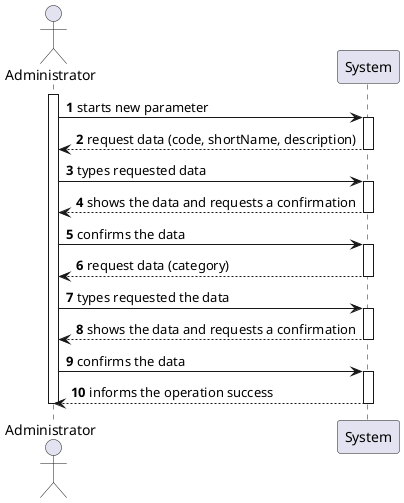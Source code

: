 @startuml
'https://plantuml.com/sequence-diagram

autonumber
actor Administrator
activate Administrator
Administrator -> System: starts new parameter
activate System

System --> Administrator : request data (code, shortName, description)
deactivate System
Administrator -> System: types requested data
activate System
System --> Administrator : shows the data and requests a confirmation
deactivate System
Administrator -> System: confirms the data

activate System
System --> Administrator : request data (category)
deactivate System
Administrator -> System: types requested the data
activate System
System --> Administrator : shows the data and requests a confirmation
deactivate System
Administrator -> System: confirms the data


activate System
System --> Administrator : informs the operation success
deactivate System
deactivate Administrator


@enduml